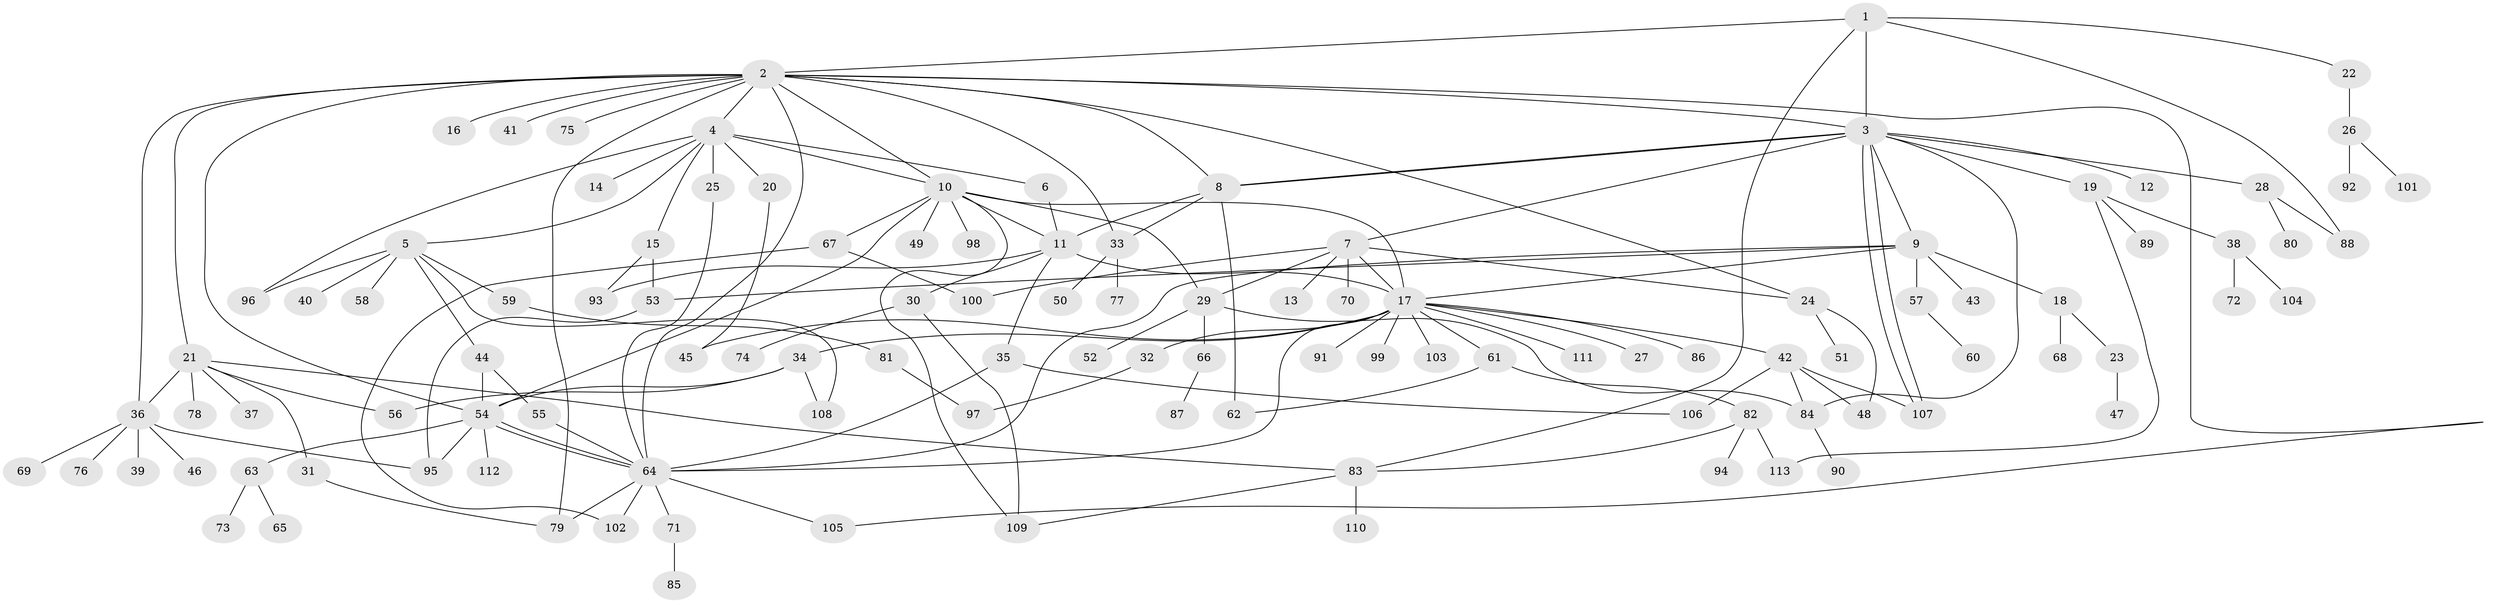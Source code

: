 // coarse degree distribution, {8: 0.022727272727272728, 15: 0.03409090909090909, 16: 0.011363636363636364, 9: 0.011363636363636364, 6: 0.03409090909090909, 2: 0.25, 5: 0.03409090909090909, 7: 0.022727272727272728, 1: 0.4431818181818182, 4: 0.045454545454545456, 3: 0.07954545454545454, 11: 0.011363636363636364}
// Generated by graph-tools (version 1.1) at 2025/23/03/03/25 07:23:51]
// undirected, 113 vertices, 162 edges
graph export_dot {
graph [start="1"]
  node [color=gray90,style=filled];
  1;
  2;
  3;
  4;
  5;
  6;
  7;
  8;
  9;
  10;
  11;
  12;
  13;
  14;
  15;
  16;
  17;
  18;
  19;
  20;
  21;
  22;
  23;
  24;
  25;
  26;
  27;
  28;
  29;
  30;
  31;
  32;
  33;
  34;
  35;
  36;
  37;
  38;
  39;
  40;
  41;
  42;
  43;
  44;
  45;
  46;
  47;
  48;
  49;
  50;
  51;
  52;
  53;
  54;
  55;
  56;
  57;
  58;
  59;
  60;
  61;
  62;
  63;
  64;
  65;
  66;
  67;
  68;
  69;
  70;
  71;
  72;
  73;
  74;
  75;
  76;
  77;
  78;
  79;
  80;
  81;
  82;
  83;
  84;
  85;
  86;
  87;
  88;
  89;
  90;
  91;
  92;
  93;
  94;
  95;
  96;
  97;
  98;
  99;
  100;
  101;
  102;
  103;
  104;
  105;
  106;
  107;
  108;
  109;
  110;
  111;
  112;
  113;
  1 -- 2;
  1 -- 3;
  1 -- 22;
  1 -- 83;
  1 -- 88;
  2 -- 3;
  2 -- 4;
  2 -- 8;
  2 -- 10;
  2 -- 16;
  2 -- 21;
  2 -- 24;
  2 -- 33;
  2 -- 36;
  2 -- 41;
  2 -- 54;
  2 -- 64;
  2 -- 75;
  2 -- 79;
  2 -- 105;
  3 -- 7;
  3 -- 8;
  3 -- 8;
  3 -- 9;
  3 -- 12;
  3 -- 19;
  3 -- 28;
  3 -- 84;
  3 -- 107;
  3 -- 107;
  4 -- 5;
  4 -- 6;
  4 -- 10;
  4 -- 14;
  4 -- 15;
  4 -- 20;
  4 -- 25;
  4 -- 96;
  5 -- 40;
  5 -- 44;
  5 -- 58;
  5 -- 59;
  5 -- 96;
  5 -- 108;
  6 -- 11;
  7 -- 13;
  7 -- 17;
  7 -- 24;
  7 -- 29;
  7 -- 70;
  7 -- 100;
  8 -- 11;
  8 -- 33;
  8 -- 62;
  9 -- 17;
  9 -- 18;
  9 -- 43;
  9 -- 53;
  9 -- 57;
  9 -- 64;
  10 -- 11;
  10 -- 17;
  10 -- 29;
  10 -- 49;
  10 -- 54;
  10 -- 67;
  10 -- 98;
  10 -- 109;
  11 -- 17;
  11 -- 30;
  11 -- 35;
  11 -- 93;
  15 -- 53;
  15 -- 93;
  17 -- 27;
  17 -- 32;
  17 -- 34;
  17 -- 42;
  17 -- 45;
  17 -- 61;
  17 -- 64;
  17 -- 86;
  17 -- 91;
  17 -- 99;
  17 -- 103;
  17 -- 111;
  18 -- 23;
  18 -- 68;
  19 -- 38;
  19 -- 89;
  19 -- 113;
  20 -- 45;
  21 -- 31;
  21 -- 36;
  21 -- 37;
  21 -- 56;
  21 -- 78;
  21 -- 83;
  22 -- 26;
  23 -- 47;
  24 -- 48;
  24 -- 51;
  25 -- 64;
  26 -- 92;
  26 -- 101;
  28 -- 80;
  28 -- 88;
  29 -- 52;
  29 -- 66;
  29 -- 84;
  30 -- 74;
  30 -- 109;
  31 -- 79;
  32 -- 97;
  33 -- 50;
  33 -- 77;
  34 -- 54;
  34 -- 56;
  34 -- 108;
  35 -- 64;
  35 -- 106;
  36 -- 39;
  36 -- 46;
  36 -- 69;
  36 -- 76;
  36 -- 95;
  38 -- 72;
  38 -- 104;
  42 -- 48;
  42 -- 84;
  42 -- 106;
  42 -- 107;
  44 -- 54;
  44 -- 55;
  53 -- 95;
  54 -- 63;
  54 -- 64;
  54 -- 64;
  54 -- 95;
  54 -- 112;
  55 -- 64;
  57 -- 60;
  59 -- 81;
  61 -- 62;
  61 -- 82;
  63 -- 65;
  63 -- 73;
  64 -- 71;
  64 -- 79;
  64 -- 102;
  64 -- 105;
  66 -- 87;
  67 -- 100;
  67 -- 102;
  71 -- 85;
  81 -- 97;
  82 -- 83;
  82 -- 94;
  82 -- 113;
  83 -- 109;
  83 -- 110;
  84 -- 90;
}
